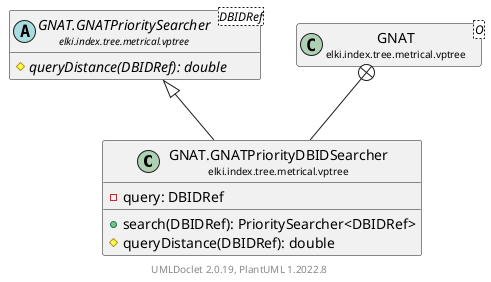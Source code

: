 @startuml
    remove .*\.(Instance|Par|Parameterizer|Factory)$
    set namespaceSeparator none
    hide empty fields
    hide empty methods

    class "<size:14>GNAT.GNATPriorityDBIDSearcher\n<size:10>elki.index.tree.metrical.vptree" as elki.index.tree.metrical.vptree.GNAT.GNATPriorityDBIDSearcher [[GNAT.GNATPriorityDBIDSearcher.html]] {
        -query: DBIDRef
        +search(DBIDRef): PrioritySearcher<DBIDRef>
        #queryDistance(DBIDRef): double
    }

    abstract class "<size:14>GNAT.GNATPrioritySearcher\n<size:10>elki.index.tree.metrical.vptree" as elki.index.tree.metrical.vptree.GNAT.GNATPrioritySearcher<DBIDRef> [[GNAT.GNATPrioritySearcher.html]] {
        {abstract} #queryDistance(DBIDRef): double
    }
    class "<size:14>GNAT\n<size:10>elki.index.tree.metrical.vptree" as elki.index.tree.metrical.vptree.GNAT<O> [[GNAT.html]]

    elki.index.tree.metrical.vptree.GNAT.GNATPrioritySearcher <|-- elki.index.tree.metrical.vptree.GNAT.GNATPriorityDBIDSearcher
    elki.index.tree.metrical.vptree.GNAT +-- elki.index.tree.metrical.vptree.GNAT.GNATPriorityDBIDSearcher

    center footer UMLDoclet 2.0.19, PlantUML 1.2022.8
@enduml
